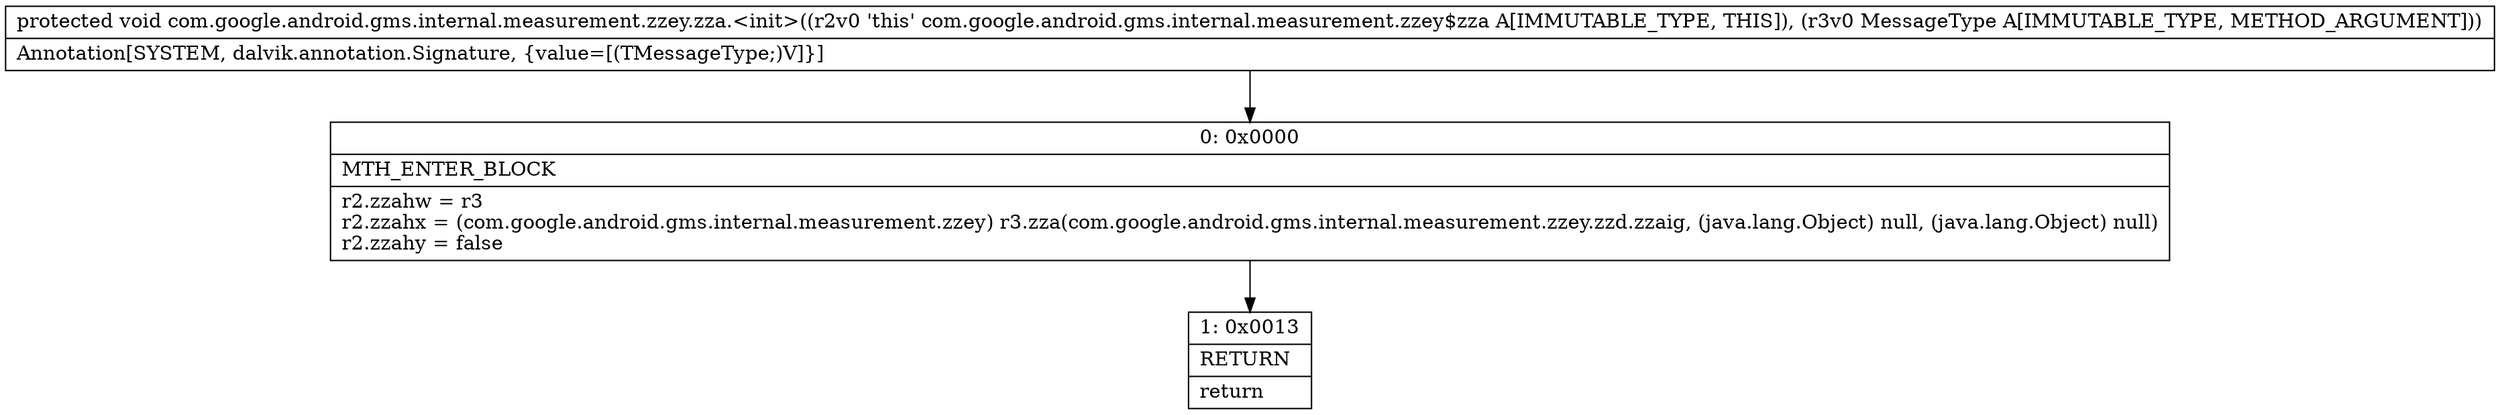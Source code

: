digraph "CFG forcom.google.android.gms.internal.measurement.zzey.zza.\<init\>(Lcom\/google\/android\/gms\/internal\/measurement\/zzey;)V" {
Node_0 [shape=record,label="{0\:\ 0x0000|MTH_ENTER_BLOCK\l|r2.zzahw = r3\lr2.zzahx = (com.google.android.gms.internal.measurement.zzey) r3.zza(com.google.android.gms.internal.measurement.zzey.zzd.zzaig, (java.lang.Object) null, (java.lang.Object) null)\lr2.zzahy = false\l}"];
Node_1 [shape=record,label="{1\:\ 0x0013|RETURN\l|return\l}"];
MethodNode[shape=record,label="{protected void com.google.android.gms.internal.measurement.zzey.zza.\<init\>((r2v0 'this' com.google.android.gms.internal.measurement.zzey$zza A[IMMUTABLE_TYPE, THIS]), (r3v0 MessageType A[IMMUTABLE_TYPE, METHOD_ARGUMENT]))  | Annotation[SYSTEM, dalvik.annotation.Signature, \{value=[(TMessageType;)V]\}]\l}"];
MethodNode -> Node_0;
Node_0 -> Node_1;
}

